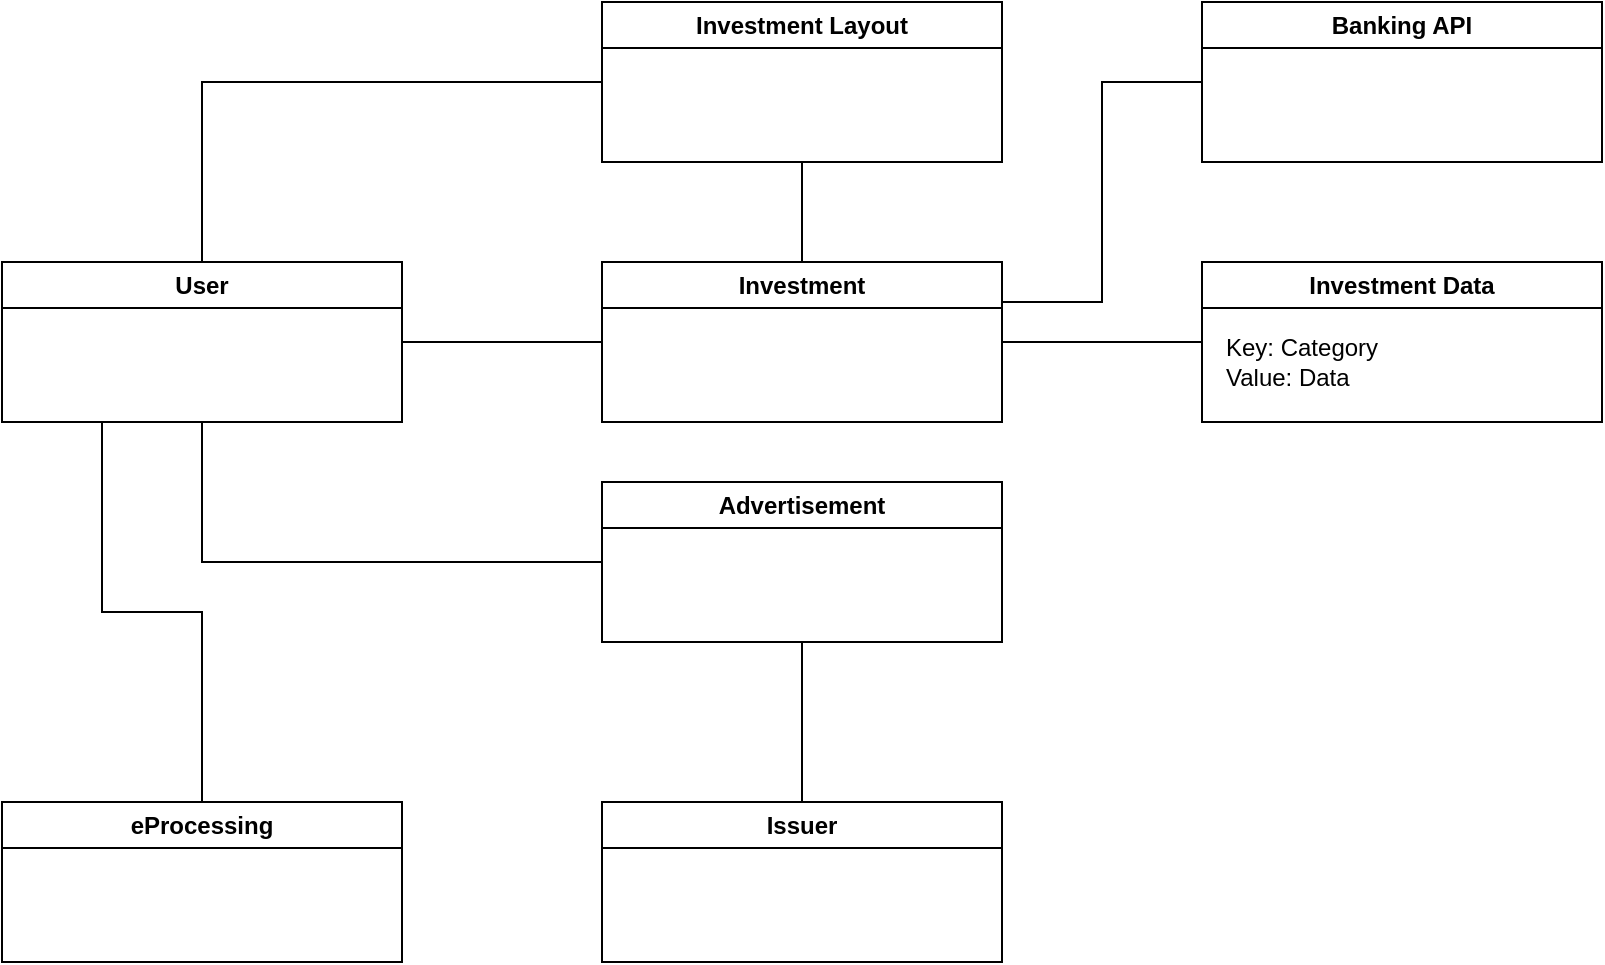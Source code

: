 <mxfile version="24.3.0" type="github">
  <diagram name="Page-1" id="6133507b-19e7-1e82-6fc7-422aa6c4b21f">
    <mxGraphModel dx="2074" dy="1098" grid="1" gridSize="10" guides="1" tooltips="1" connect="1" arrows="1" fold="1" page="1" pageScale="1" pageWidth="1100" pageHeight="850" background="none" math="0" shadow="0">
      <root>
        <mxCell id="0" />
        <mxCell id="1" parent="0" />
        <mxCell id="w2mA2PFcuxVug5NNmiOs-10" value="" style="edgeStyle=orthogonalEdgeStyle;rounded=0;orthogonalLoop=1;jettySize=auto;html=1;strokeColor=default;endArrow=none;endFill=0;entryX=0;entryY=0.5;entryDx=0;entryDy=0;" edge="1" parent="1" source="w2mA2PFcuxVug5NNmiOs-1" target="w2mA2PFcuxVug5NNmiOs-2">
          <mxGeometry relative="1" as="geometry">
            <mxPoint x="440" y="260" as="targetPoint" />
          </mxGeometry>
        </mxCell>
        <mxCell id="w2mA2PFcuxVug5NNmiOs-19" style="edgeStyle=orthogonalEdgeStyle;rounded=0;orthogonalLoop=1;jettySize=auto;html=1;entryX=0;entryY=0.5;entryDx=0;entryDy=0;strokeColor=default;align=center;verticalAlign=middle;fontFamily=Helvetica;fontSize=11;fontColor=default;labelBackgroundColor=default;endArrow=none;endFill=0;" edge="1" parent="1" source="w2mA2PFcuxVug5NNmiOs-1" target="w2mA2PFcuxVug5NNmiOs-4">
          <mxGeometry relative="1" as="geometry">
            <Array as="points">
              <mxPoint x="140" y="200" />
            </Array>
          </mxGeometry>
        </mxCell>
        <mxCell id="w2mA2PFcuxVug5NNmiOs-1" value="User" style="swimlane;whiteSpace=wrap;html=1;" vertex="1" parent="1">
          <mxGeometry x="40" y="290" width="200" height="80" as="geometry">
            <mxRectangle x="60" y="140" width="70" height="30" as="alternateBounds" />
          </mxGeometry>
        </mxCell>
        <mxCell id="w2mA2PFcuxVug5NNmiOs-11" style="edgeStyle=orthogonalEdgeStyle;rounded=0;orthogonalLoop=1;jettySize=auto;html=1;endArrow=none;endFill=0;entryX=0;entryY=0.5;entryDx=0;entryDy=0;" edge="1" parent="1" source="w2mA2PFcuxVug5NNmiOs-2" target="w2mA2PFcuxVug5NNmiOs-3">
          <mxGeometry relative="1" as="geometry">
            <mxPoint x="600" y="330" as="targetPoint" />
          </mxGeometry>
        </mxCell>
        <mxCell id="w2mA2PFcuxVug5NNmiOs-20" style="edgeStyle=orthogonalEdgeStyle;rounded=0;orthogonalLoop=1;jettySize=auto;html=1;entryX=0.5;entryY=1;entryDx=0;entryDy=0;strokeColor=default;align=center;verticalAlign=middle;fontFamily=Helvetica;fontSize=11;fontColor=default;labelBackgroundColor=default;endArrow=none;endFill=0;" edge="1" parent="1" source="w2mA2PFcuxVug5NNmiOs-2" target="w2mA2PFcuxVug5NNmiOs-4">
          <mxGeometry relative="1" as="geometry" />
        </mxCell>
        <mxCell id="w2mA2PFcuxVug5NNmiOs-2" value="Investment" style="swimlane;whiteSpace=wrap;html=1;" vertex="1" parent="1">
          <mxGeometry x="340" y="290" width="200" height="80" as="geometry">
            <mxRectangle x="60" y="140" width="70" height="30" as="alternateBounds" />
          </mxGeometry>
        </mxCell>
        <mxCell id="w2mA2PFcuxVug5NNmiOs-3" value="Investment Data" style="swimlane;whiteSpace=wrap;html=1;" vertex="1" parent="1">
          <mxGeometry x="640" y="290" width="200" height="80" as="geometry">
            <mxRectangle x="60" y="140" width="70" height="30" as="alternateBounds" />
          </mxGeometry>
        </mxCell>
        <mxCell id="w2mA2PFcuxVug5NNmiOs-12" value="Key: Category&lt;div&gt;Value: Data&lt;/div&gt;" style="text;html=1;align=left;verticalAlign=middle;resizable=0;points=[];autosize=1;strokeColor=none;fillColor=none;" vertex="1" parent="w2mA2PFcuxVug5NNmiOs-3">
          <mxGeometry x="10" y="30" width="100" height="40" as="geometry" />
        </mxCell>
        <mxCell id="w2mA2PFcuxVug5NNmiOs-4" value="Investment Layout" style="swimlane;whiteSpace=wrap;html=1;" vertex="1" parent="1">
          <mxGeometry x="340" y="160" width="200" height="80" as="geometry">
            <mxRectangle x="60" y="140" width="70" height="30" as="alternateBounds" />
          </mxGeometry>
        </mxCell>
        <mxCell id="w2mA2PFcuxVug5NNmiOs-17" style="edgeStyle=orthogonalEdgeStyle;rounded=0;orthogonalLoop=1;jettySize=auto;html=1;entryX=0.5;entryY=1;entryDx=0;entryDy=0;endArrow=none;endFill=0;" edge="1" parent="1" source="w2mA2PFcuxVug5NNmiOs-5" target="w2mA2PFcuxVug5NNmiOs-7">
          <mxGeometry relative="1" as="geometry" />
        </mxCell>
        <mxCell id="w2mA2PFcuxVug5NNmiOs-5" value="Issuer" style="swimlane;whiteSpace=wrap;html=1;" vertex="1" parent="1">
          <mxGeometry x="340" y="560" width="200" height="80" as="geometry">
            <mxRectangle x="60" y="140" width="70" height="30" as="alternateBounds" />
          </mxGeometry>
        </mxCell>
        <mxCell id="w2mA2PFcuxVug5NNmiOs-21" style="edgeStyle=orthogonalEdgeStyle;rounded=0;orthogonalLoop=1;jettySize=auto;html=1;entryX=0.25;entryY=1;entryDx=0;entryDy=0;strokeColor=default;align=center;verticalAlign=middle;fontFamily=Helvetica;fontSize=11;fontColor=default;labelBackgroundColor=default;endArrow=none;endFill=0;" edge="1" parent="1" source="w2mA2PFcuxVug5NNmiOs-6" target="w2mA2PFcuxVug5NNmiOs-1">
          <mxGeometry relative="1" as="geometry" />
        </mxCell>
        <mxCell id="w2mA2PFcuxVug5NNmiOs-6" value="eProcessing" style="swimlane;whiteSpace=wrap;html=1;" vertex="1" parent="1">
          <mxGeometry x="40" y="560" width="200" height="80" as="geometry">
            <mxRectangle x="60" y="140" width="70" height="30" as="alternateBounds" />
          </mxGeometry>
        </mxCell>
        <mxCell id="w2mA2PFcuxVug5NNmiOs-18" style="edgeStyle=orthogonalEdgeStyle;rounded=0;orthogonalLoop=1;jettySize=auto;html=1;entryX=0.5;entryY=1;entryDx=0;entryDy=0;strokeColor=default;align=center;verticalAlign=middle;fontFamily=Helvetica;fontSize=11;fontColor=default;labelBackgroundColor=default;endArrow=none;endFill=0;" edge="1" parent="1" source="w2mA2PFcuxVug5NNmiOs-7" target="w2mA2PFcuxVug5NNmiOs-1">
          <mxGeometry relative="1" as="geometry" />
        </mxCell>
        <mxCell id="w2mA2PFcuxVug5NNmiOs-7" value="Advertisement" style="swimlane;whiteSpace=wrap;html=1;" vertex="1" parent="1">
          <mxGeometry x="340" y="400" width="200" height="80" as="geometry">
            <mxRectangle x="60" y="140" width="70" height="30" as="alternateBounds" />
          </mxGeometry>
        </mxCell>
        <mxCell id="w2mA2PFcuxVug5NNmiOs-22" style="edgeStyle=orthogonalEdgeStyle;rounded=0;orthogonalLoop=1;jettySize=auto;html=1;entryX=1;entryY=0.25;entryDx=0;entryDy=0;strokeColor=default;align=center;verticalAlign=middle;fontFamily=Helvetica;fontSize=11;fontColor=default;labelBackgroundColor=default;endArrow=none;endFill=0;" edge="1" parent="1" source="w2mA2PFcuxVug5NNmiOs-13" target="w2mA2PFcuxVug5NNmiOs-2">
          <mxGeometry relative="1" as="geometry" />
        </mxCell>
        <mxCell id="w2mA2PFcuxVug5NNmiOs-13" value="Banking API" style="swimlane;whiteSpace=wrap;html=1;" vertex="1" parent="1">
          <mxGeometry x="640" y="160" width="200" height="80" as="geometry">
            <mxRectangle x="60" y="140" width="70" height="30" as="alternateBounds" />
          </mxGeometry>
        </mxCell>
      </root>
    </mxGraphModel>
  </diagram>
</mxfile>
